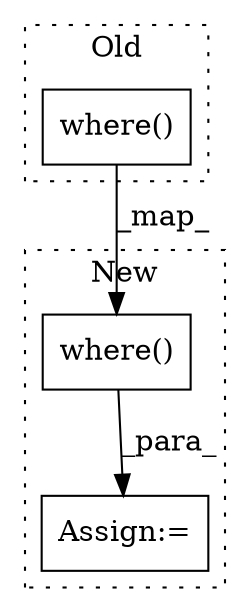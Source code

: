 digraph G {
subgraph cluster0 {
1 [label="where()" a="75" s="8822,8862" l="12,1" shape="box"];
label = "Old";
style="dotted";
}
subgraph cluster1 {
2 [label="where()" a="75" s="8778,8818" l="12,1" shape="box"];
3 [label="Assign:=" a="68" s="8769" l="3" shape="box"];
label = "New";
style="dotted";
}
1 -> 2 [label="_map_"];
2 -> 3 [label="_para_"];
}